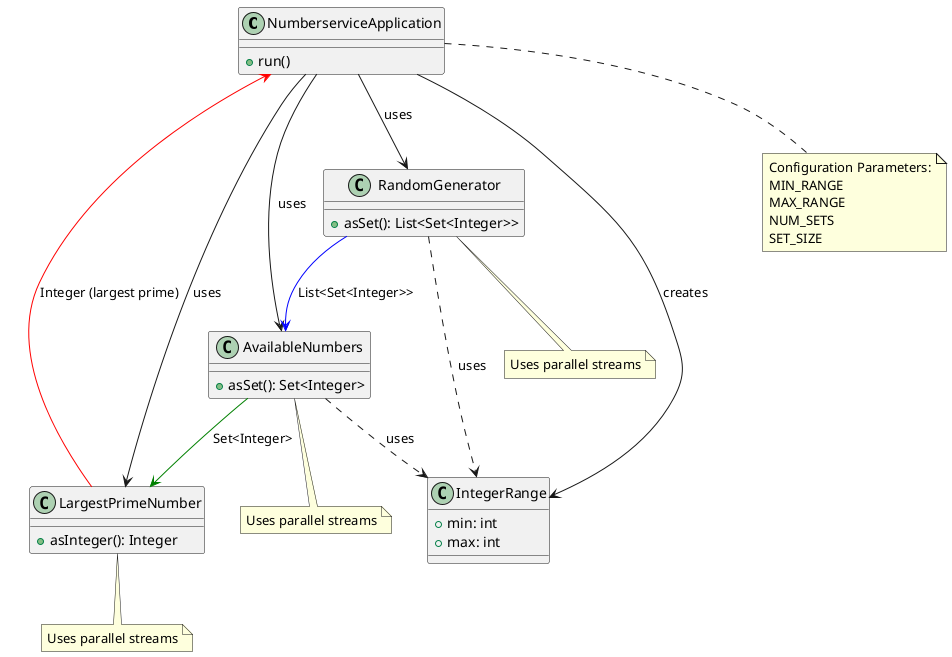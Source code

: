 @startuml
!define RECTANGLE class

RECTANGLE NumberserviceApplication {
  + run()
}

RECTANGLE RandomGenerator {
  + asSet(): List<Set<Integer>>
}

RECTANGLE AvailableNumbers {
  + asSet(): Set<Integer>
}

RECTANGLE LargestPrimeNumber {
  + asInteger(): Integer
}

RECTANGLE IntegerRange {
  + min: int
  + max: int
}

note "Configuration Parameters:\nMIN_RANGE\nMAX_RANGE\nNUM_SETS\nSET_SIZE" as N1

NumberserviceApplication ..> N1
NumberserviceApplication --> IntegerRange : creates
NumberserviceApplication --> RandomGenerator : uses
NumberserviceApplication --> AvailableNumbers : uses
NumberserviceApplication --> LargestPrimeNumber : uses

RandomGenerator ..> IntegerRange : uses
AvailableNumbers ..> IntegerRange : uses

RandomGenerator -[#blue]-> AvailableNumbers : List<Set<Integer>>
AvailableNumbers -[#green]-> LargestPrimeNumber : Set<Integer>
LargestPrimeNumber -[#red]-> NumberserviceApplication : Integer (largest prime)

note bottom of RandomGenerator : Uses parallel streams
note bottom of AvailableNumbers : Uses parallel streams
note bottom of LargestPrimeNumber : Uses parallel streams
@enduml
